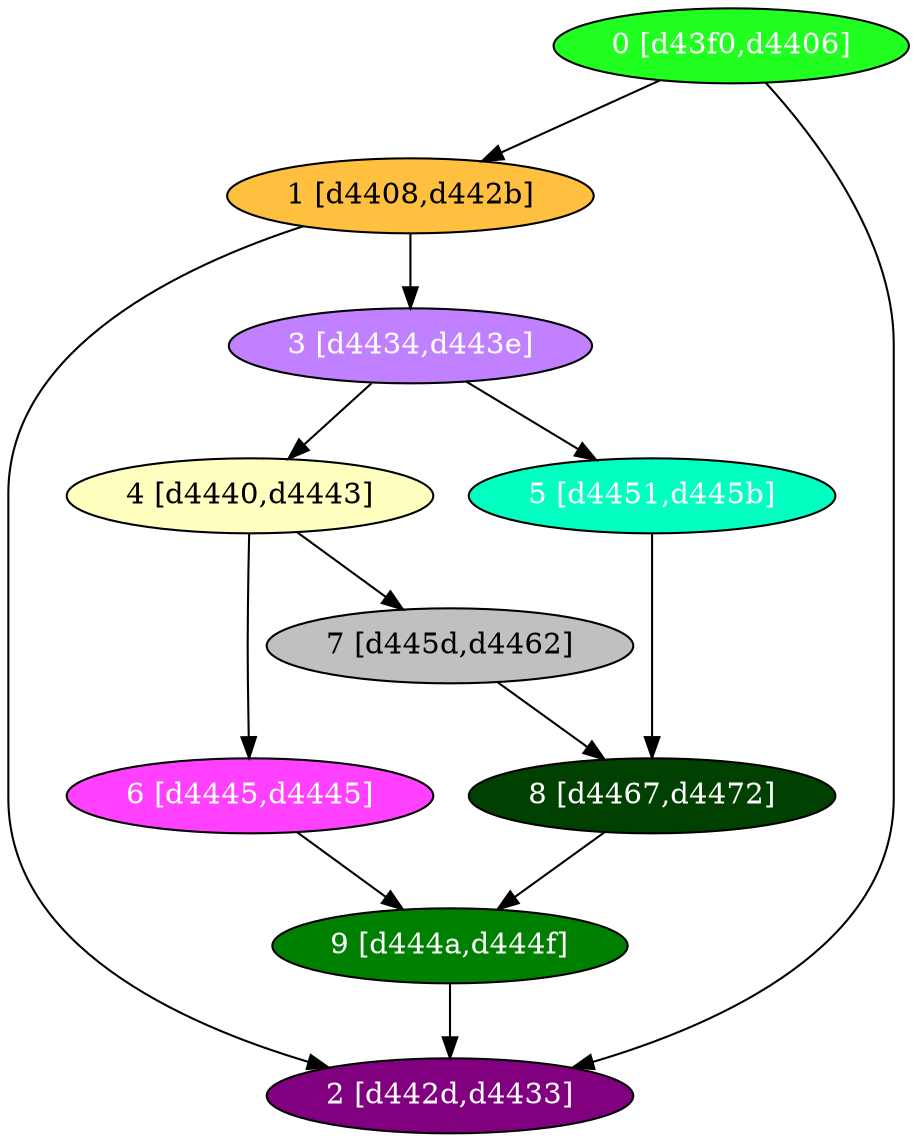 diGraph libnss3{
	libnss3_0  [style=filled fillcolor="#20FF20" fontcolor="#ffffff" shape=oval label="0 [d43f0,d4406]"]
	libnss3_1  [style=filled fillcolor="#FFC040" fontcolor="#000000" shape=oval label="1 [d4408,d442b]"]
	libnss3_2  [style=filled fillcolor="#800080" fontcolor="#ffffff" shape=oval label="2 [d442d,d4433]"]
	libnss3_3  [style=filled fillcolor="#C080FF" fontcolor="#ffffff" shape=oval label="3 [d4434,d443e]"]
	libnss3_4  [style=filled fillcolor="#FFFFC0" fontcolor="#000000" shape=oval label="4 [d4440,d4443]"]
	libnss3_5  [style=filled fillcolor="#00FFC0" fontcolor="#ffffff" shape=oval label="5 [d4451,d445b]"]
	libnss3_6  [style=filled fillcolor="#FF40FF" fontcolor="#ffffff" shape=oval label="6 [d4445,d4445]"]
	libnss3_7  [style=filled fillcolor="#C0C0C0" fontcolor="#000000" shape=oval label="7 [d445d,d4462]"]
	libnss3_8  [style=filled fillcolor="#004000" fontcolor="#ffffff" shape=oval label="8 [d4467,d4472]"]
	libnss3_9  [style=filled fillcolor="#008000" fontcolor="#ffffff" shape=oval label="9 [d444a,d444f]"]

	libnss3_0 -> libnss3_1
	libnss3_0 -> libnss3_2
	libnss3_1 -> libnss3_2
	libnss3_1 -> libnss3_3
	libnss3_3 -> libnss3_4
	libnss3_3 -> libnss3_5
	libnss3_4 -> libnss3_6
	libnss3_4 -> libnss3_7
	libnss3_5 -> libnss3_8
	libnss3_6 -> libnss3_9
	libnss3_7 -> libnss3_8
	libnss3_8 -> libnss3_9
	libnss3_9 -> libnss3_2
}